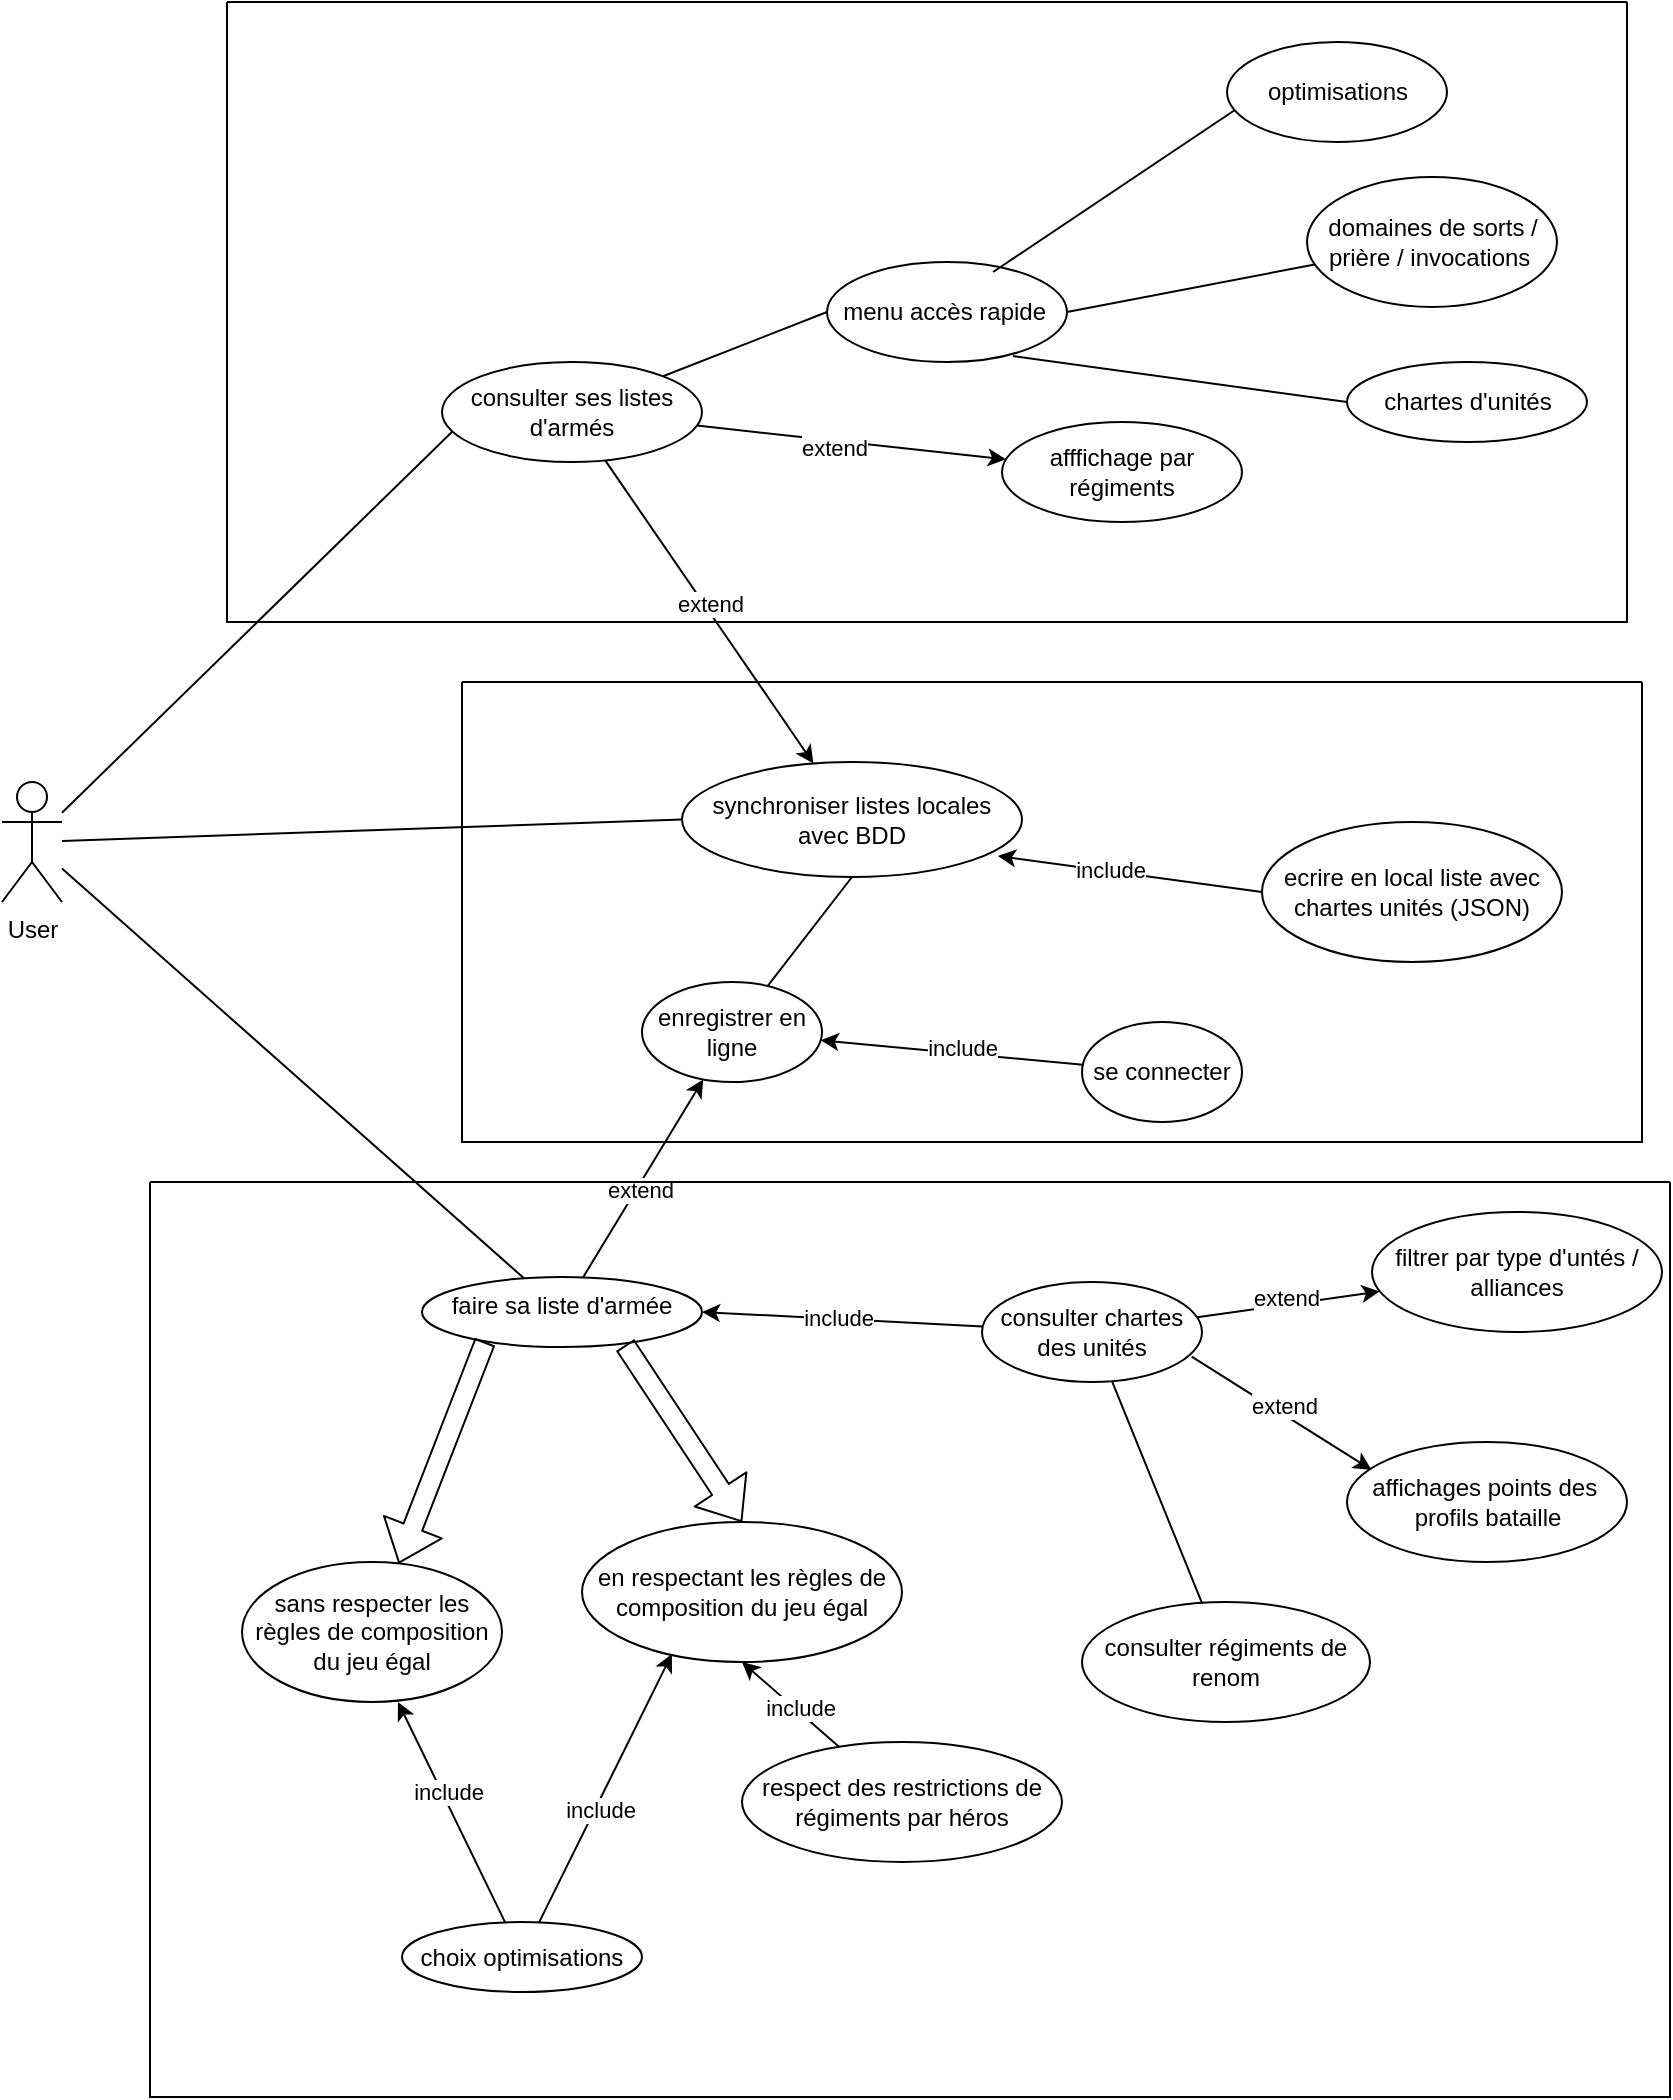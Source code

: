 <mxfile>
    <diagram id="vYJFBxtvWoijr0RHEeRd" name="Page-1">
        <mxGraphModel dx="1409" dy="1956" grid="1" gridSize="10" guides="1" tooltips="1" connect="1" arrows="1" fold="1" page="1" pageScale="1" pageWidth="827" pageHeight="1169" math="0" shadow="0">
            <root>
                <mxCell id="0"/>
                <mxCell id="1" parent="0"/>
                <mxCell id="2" value="User&lt;div&gt;&lt;br&gt;&lt;/div&gt;" style="shape=umlActor;verticalLabelPosition=bottom;verticalAlign=top;html=1;outlineConnect=0;" parent="1" vertex="1">
                    <mxGeometry x="-40" y="-10" width="30" height="60" as="geometry"/>
                </mxCell>
                <mxCell id="14" style="edgeStyle=none;html=1;" parent="1" source="7" target="13" edge="1">
                    <mxGeometry relative="1" as="geometry"/>
                </mxCell>
                <mxCell id="16" value="extend" style="edgeLabel;html=1;align=center;verticalAlign=middle;resizable=0;points=[];" parent="14" vertex="1" connectable="0">
                    <mxGeometry x="-0.103" y="-1" relative="1" as="geometry">
                        <mxPoint as="offset"/>
                    </mxGeometry>
                </mxCell>
                <mxCell id="9" value="" style="endArrow=none;html=1;" parent="1" source="2" target="7" edge="1">
                    <mxGeometry width="50" height="50" relative="1" as="geometry">
                        <mxPoint x="390" y="430" as="sourcePoint"/>
                        <mxPoint x="440" y="380" as="targetPoint"/>
                    </mxGeometry>
                </mxCell>
                <mxCell id="13" value="enregistrer en ligne" style="ellipse;whiteSpace=wrap;html=1;" parent="1" vertex="1">
                    <mxGeometry x="280" y="90" width="90" height="50" as="geometry"/>
                </mxCell>
                <mxCell id="19" style="edgeStyle=none;html=1;" parent="1" source="18" target="13" edge="1">
                    <mxGeometry relative="1" as="geometry"/>
                </mxCell>
                <mxCell id="20" value="include" style="edgeLabel;html=1;align=center;verticalAlign=middle;resizable=0;points=[];" parent="19" vertex="1" connectable="0">
                    <mxGeometry x="-0.076" y="-3" relative="1" as="geometry">
                        <mxPoint as="offset"/>
                    </mxGeometry>
                </mxCell>
                <mxCell id="18" value="se connecter" style="ellipse;whiteSpace=wrap;html=1;" parent="1" vertex="1">
                    <mxGeometry x="500" y="110" width="80" height="50" as="geometry"/>
                </mxCell>
                <mxCell id="22" style="edgeStyle=none;html=1;entryX=1;entryY=0.5;entryDx=0;entryDy=0;" parent="1" source="21" target="7" edge="1">
                    <mxGeometry relative="1" as="geometry"/>
                </mxCell>
                <mxCell id="23" value="include" style="edgeLabel;html=1;align=center;verticalAlign=middle;resizable=0;points=[];" parent="22" vertex="1" connectable="0">
                    <mxGeometry x="0.032" y="-1" relative="1" as="geometry">
                        <mxPoint as="offset"/>
                    </mxGeometry>
                </mxCell>
                <mxCell id="25" style="edgeStyle=none;html=1;" parent="1" source="21" target="24" edge="1">
                    <mxGeometry relative="1" as="geometry"/>
                </mxCell>
                <mxCell id="26" value="extend" style="edgeLabel;html=1;align=center;verticalAlign=middle;resizable=0;points=[];" parent="25" vertex="1" connectable="0">
                    <mxGeometry x="-0.019" y="4" relative="1" as="geometry">
                        <mxPoint as="offset"/>
                    </mxGeometry>
                </mxCell>
                <mxCell id="21" value="consulter chartes des unités" style="ellipse;whiteSpace=wrap;html=1;" parent="1" vertex="1">
                    <mxGeometry x="450" y="240" width="110" height="50" as="geometry"/>
                </mxCell>
                <mxCell id="24" value="filtrer par type d&#39;untés / alliances" style="ellipse;whiteSpace=wrap;html=1;" parent="1" vertex="1">
                    <mxGeometry x="645" y="205" width="145" height="60" as="geometry"/>
                </mxCell>
                <mxCell id="34" value="affichages points des&amp;nbsp; profils bataille" style="ellipse;whiteSpace=wrap;html=1;" parent="1" vertex="1">
                    <mxGeometry x="632.5" y="320" width="140" height="60" as="geometry"/>
                </mxCell>
                <mxCell id="35" style="edgeStyle=none;html=1;entryX=0.088;entryY=0.233;entryDx=0;entryDy=0;entryPerimeter=0;exitX=0.953;exitY=0.747;exitDx=0;exitDy=0;exitPerimeter=0;" parent="1" source="21" target="34" edge="1">
                    <mxGeometry relative="1" as="geometry">
                        <mxPoint x="576" y="206" as="sourcePoint"/>
                        <mxPoint x="689" y="160" as="targetPoint"/>
                    </mxGeometry>
                </mxCell>
                <mxCell id="36" value="extend" style="edgeLabel;html=1;align=center;verticalAlign=middle;resizable=0;points=[];" parent="35" vertex="1" connectable="0">
                    <mxGeometry x="-0.019" y="4" relative="1" as="geometry">
                        <mxPoint as="offset"/>
                    </mxGeometry>
                </mxCell>
                <mxCell id="46" value="" style="endArrow=none;html=1;entryX=0.046;entryY=0.68;entryDx=0;entryDy=0;entryPerimeter=0;" parent="1" source="2" target="44" edge="1">
                    <mxGeometry width="50" height="50" relative="1" as="geometry">
                        <mxPoint x="420" y="240" as="sourcePoint"/>
                        <mxPoint x="470" y="190" as="targetPoint"/>
                    </mxGeometry>
                </mxCell>
                <mxCell id="58" value="" style="swimlane;startSize=0;" parent="1" vertex="1">
                    <mxGeometry x="72.5" y="-400" width="700" height="310" as="geometry"/>
                </mxCell>
                <mxCell id="44" value="consulter ses listes d&#39;armés" style="ellipse;whiteSpace=wrap;html=1;" parent="58" vertex="1">
                    <mxGeometry x="107.5" y="180" width="130" height="50" as="geometry"/>
                </mxCell>
                <mxCell id="50" value="menu accès rapide&amp;nbsp;" style="ellipse;whiteSpace=wrap;html=1;" parent="58" vertex="1">
                    <mxGeometry x="300" y="130" width="120" height="50" as="geometry"/>
                </mxCell>
                <mxCell id="51" value="" style="endArrow=none;html=1;entryX=0;entryY=0.5;entryDx=0;entryDy=0;" parent="58" source="44" target="50" edge="1">
                    <mxGeometry width="50" height="50" relative="1" as="geometry">
                        <mxPoint x="320" y="450" as="sourcePoint"/>
                        <mxPoint x="370" y="400" as="targetPoint"/>
                    </mxGeometry>
                </mxCell>
                <mxCell id="52" value="optimisations" style="ellipse;whiteSpace=wrap;html=1;" parent="58" vertex="1">
                    <mxGeometry x="500" y="20" width="110" height="50" as="geometry"/>
                </mxCell>
                <mxCell id="55" value="" style="endArrow=none;html=1;entryX=0.036;entryY=0.68;entryDx=0;entryDy=0;entryPerimeter=0;exitX=0.692;exitY=0.1;exitDx=0;exitDy=0;exitPerimeter=0;" parent="58" source="50" target="52" edge="1">
                    <mxGeometry width="50" height="50" relative="1" as="geometry">
                        <mxPoint x="320" y="450" as="sourcePoint"/>
                        <mxPoint x="370" y="400" as="targetPoint"/>
                    </mxGeometry>
                </mxCell>
                <mxCell id="53" value="domaines de sorts / prière / invocations&amp;nbsp;" style="ellipse;whiteSpace=wrap;html=1;" parent="58" vertex="1">
                    <mxGeometry x="540" y="87.5" width="125" height="65" as="geometry"/>
                </mxCell>
                <mxCell id="56" value="" style="endArrow=none;html=1;exitX=1;exitY=0.5;exitDx=0;exitDy=0;" parent="58" source="50" target="53" edge="1">
                    <mxGeometry width="50" height="50" relative="1" as="geometry">
                        <mxPoint x="423" y="125" as="sourcePoint"/>
                        <mxPoint x="534" y="84" as="targetPoint"/>
                    </mxGeometry>
                </mxCell>
                <mxCell id="54" value="chartes d&#39;unités" style="ellipse;whiteSpace=wrap;html=1;" parent="58" vertex="1">
                    <mxGeometry x="560" y="180" width="120" height="40" as="geometry"/>
                </mxCell>
                <mxCell id="57" value="" style="endArrow=none;html=1;entryX=0;entryY=0.5;entryDx=0;entryDy=0;exitX=0.775;exitY=0.94;exitDx=0;exitDy=0;exitPerimeter=0;" parent="58" source="50" target="54" edge="1">
                    <mxGeometry width="50" height="50" relative="1" as="geometry">
                        <mxPoint x="433" y="135" as="sourcePoint"/>
                        <mxPoint x="544" y="94" as="targetPoint"/>
                    </mxGeometry>
                </mxCell>
                <mxCell id="27" value="afffichage par régiments" style="ellipse;whiteSpace=wrap;html=1;" parent="58" vertex="1">
                    <mxGeometry x="387.5" y="210" width="120" height="50" as="geometry"/>
                </mxCell>
                <mxCell id="28" style="edgeStyle=none;html=1;" parent="58" source="44" target="27" edge="1">
                    <mxGeometry relative="1" as="geometry"/>
                </mxCell>
                <mxCell id="29" value="extend" style="edgeLabel;html=1;align=center;verticalAlign=middle;resizable=0;points=[];" parent="28" vertex="1" connectable="0">
                    <mxGeometry x="-0.111" y="-3" relative="1" as="geometry">
                        <mxPoint as="offset"/>
                    </mxGeometry>
                </mxCell>
                <mxCell id="60" value="" style="swimlane;startSize=0;" parent="1" vertex="1">
                    <mxGeometry x="34" y="190" width="760" height="457.5" as="geometry"/>
                </mxCell>
                <mxCell id="7" value="faire sa liste d&#39;armée" style="ellipse;whiteSpace=wrap;html=1;verticalAlign=top;" parent="60" vertex="1">
                    <mxGeometry x="136" y="47.5" width="140" height="35" as="geometry"/>
                </mxCell>
                <mxCell id="30" value="sans respecter les règles de composition du jeu égal" style="ellipse;whiteSpace=wrap;html=1;" parent="60" vertex="1">
                    <mxGeometry x="46" y="190" width="130" height="70" as="geometry"/>
                </mxCell>
                <mxCell id="31" style="edgeStyle=none;html=1;shape=flexArrow;exitX=0.225;exitY=0.924;exitDx=0;exitDy=0;exitPerimeter=0;" parent="60" source="7" target="30" edge="1">
                    <mxGeometry relative="1" as="geometry"/>
                </mxCell>
                <mxCell id="32" value="en respectant les règles de composition du jeu égal" style="ellipse;whiteSpace=wrap;html=1;" parent="60" vertex="1">
                    <mxGeometry x="216" y="170" width="160" height="70" as="geometry"/>
                </mxCell>
                <mxCell id="33" style="edgeStyle=none;html=1;entryX=0.5;entryY=0;entryDx=0;entryDy=0;shape=flexArrow;exitX=0.725;exitY=0.971;exitDx=0;exitDy=0;exitPerimeter=0;" parent="60" source="7" target="32" edge="1">
                    <mxGeometry relative="1" as="geometry"/>
                </mxCell>
                <mxCell id="37" value="choix optimisations" style="ellipse;whiteSpace=wrap;html=1;" parent="60" vertex="1">
                    <mxGeometry x="126" y="370" width="120" height="35" as="geometry"/>
                </mxCell>
                <mxCell id="39" style="edgeStyle=none;html=1;entryX=0.281;entryY=0.943;entryDx=0;entryDy=0;entryPerimeter=0;" parent="60" source="37" target="32" edge="1">
                    <mxGeometry relative="1" as="geometry">
                        <Array as="points"/>
                    </mxGeometry>
                </mxCell>
                <mxCell id="40" value="include" style="edgeLabel;html=1;align=center;verticalAlign=middle;resizable=0;points=[];" parent="39" vertex="1" connectable="0">
                    <mxGeometry x="-0.137" y="-2" relative="1" as="geometry">
                        <mxPoint as="offset"/>
                    </mxGeometry>
                </mxCell>
                <mxCell id="41" value="respect des restrictions de régiments par héros" style="ellipse;whiteSpace=wrap;html=1;" parent="60" vertex="1">
                    <mxGeometry x="296" y="280" width="160" height="60" as="geometry"/>
                </mxCell>
                <mxCell id="42" style="edgeStyle=none;html=1;entryX=0.5;entryY=1;entryDx=0;entryDy=0;" parent="60" source="41" target="32" edge="1">
                    <mxGeometry relative="1" as="geometry">
                        <mxPoint x="547" y="329" as="sourcePoint"/>
                        <mxPoint x="405" y="280" as="targetPoint"/>
                    </mxGeometry>
                </mxCell>
                <mxCell id="43" value="include" style="edgeLabel;html=1;align=center;verticalAlign=middle;resizable=0;points=[];" parent="42" vertex="1" connectable="0">
                    <mxGeometry x="-0.137" y="-2" relative="1" as="geometry">
                        <mxPoint as="offset"/>
                    </mxGeometry>
                </mxCell>
                <mxCell id="77" style="edgeStyle=none;html=1;entryX=0.6;entryY=1;entryDx=0;entryDy=0;entryPerimeter=0;" edge="1" parent="60" source="37" target="30">
                    <mxGeometry relative="1" as="geometry"/>
                </mxCell>
                <mxCell id="78" value="include" style="edgeLabel;html=1;align=center;verticalAlign=middle;resizable=0;points=[];" vertex="1" connectable="0" parent="77">
                    <mxGeometry x="0.166" y="-3" relative="1" as="geometry">
                        <mxPoint as="offset"/>
                    </mxGeometry>
                </mxCell>
                <mxCell id="79" value="consulter régiments de renom" style="ellipse;whiteSpace=wrap;html=1;" vertex="1" parent="60">
                    <mxGeometry x="466" y="210" width="144" height="60" as="geometry"/>
                </mxCell>
                <mxCell id="62" value="" style="endArrow=none;html=1;entryX=0.5;entryY=1;entryDx=0;entryDy=0;" parent="1" source="13" target="61" edge="1">
                    <mxGeometry width="50" height="50" relative="1" as="geometry">
                        <mxPoint x="390" y="130" as="sourcePoint"/>
                        <mxPoint x="440" y="80" as="targetPoint"/>
                    </mxGeometry>
                </mxCell>
                <mxCell id="61" value="synchroniser listes locales avec BDD" style="ellipse;whiteSpace=wrap;html=1;" parent="1" vertex="1">
                    <mxGeometry x="300" y="-20" width="170" height="57.5" as="geometry"/>
                </mxCell>
                <mxCell id="48" style="edgeStyle=none;html=1;" parent="1" source="44" target="61" edge="1">
                    <mxGeometry relative="1" as="geometry"/>
                </mxCell>
                <mxCell id="49" value="extend" style="edgeLabel;html=1;align=center;verticalAlign=middle;resizable=0;points=[];" parent="48" vertex="1" connectable="0">
                    <mxGeometry x="-0.035" y="2" relative="1" as="geometry">
                        <mxPoint as="offset"/>
                    </mxGeometry>
                </mxCell>
                <mxCell id="68" value="" style="endArrow=classic;html=1;entryX=0.929;entryY=0.817;entryDx=0;entryDy=0;entryPerimeter=0;exitX=0;exitY=0.5;exitDx=0;exitDy=0;" parent="1" source="64" target="61" edge="1">
                    <mxGeometry width="50" height="50" relative="1" as="geometry">
                        <mxPoint x="382.5" y="50" as="sourcePoint"/>
                        <mxPoint x="432.5" as="targetPoint"/>
                    </mxGeometry>
                </mxCell>
                <mxCell id="69" value="include" style="edgeLabel;html=1;align=center;verticalAlign=middle;resizable=0;points=[];" parent="68" vertex="1" connectable="0">
                    <mxGeometry x="0.446" y="2" relative="1" as="geometry">
                        <mxPoint x="20" as="offset"/>
                    </mxGeometry>
                </mxCell>
                <mxCell id="64" value="ecrire en local liste avec chartes unités (JSON)" style="ellipse;whiteSpace=wrap;html=1;" parent="1" vertex="1">
                    <mxGeometry x="590" y="10" width="150" height="70" as="geometry"/>
                </mxCell>
                <mxCell id="72" value="" style="endArrow=none;html=1;entryX=0;entryY=0.5;entryDx=0;entryDy=0;" parent="1" source="2" target="61" edge="1">
                    <mxGeometry width="50" height="50" relative="1" as="geometry">
                        <mxPoint x="390" y="130" as="sourcePoint"/>
                        <mxPoint x="440" y="80" as="targetPoint"/>
                    </mxGeometry>
                </mxCell>
                <mxCell id="73" value="" style="swimlane;startSize=0;" parent="1" vertex="1">
                    <mxGeometry x="190" y="-60" width="590" height="230" as="geometry"/>
                </mxCell>
                <mxCell id="81" value="" style="endArrow=none;html=1;" edge="1" parent="1" source="79" target="21">
                    <mxGeometry width="50" height="50" relative="1" as="geometry">
                        <mxPoint x="490" y="340" as="sourcePoint"/>
                        <mxPoint x="540" y="290" as="targetPoint"/>
                    </mxGeometry>
                </mxCell>
            </root>
        </mxGraphModel>
    </diagram>
</mxfile>